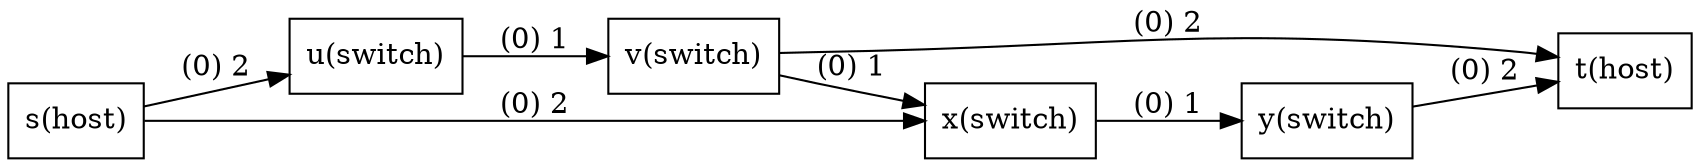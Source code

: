digraph G{
rankdir=LR;
node [shape=record];

s [label="s(host)"];
u [label="u(switch)"];
s->u[label="(0) 2"];
s [label="s(host)"];
x [label="x(switch)"];
s->x[label="(0) 2"];
u [label="u(switch)"];
v [label="v(switch)"];
u->v[label="(0) 1"];
x [label="x(switch)"];
y [label="y(switch)"];
x->y[label="(0) 1"];
v [label="v(switch)"];
t [label="t(host)"];
v->t[label="(0) 2"];
v [label="v(switch)"];
x [label="x(switch)"];
v->x[label="(0) 1"];
y [label="y(switch)"];
t [label="t(host)"];
y->t[label="(0) 2"];

}